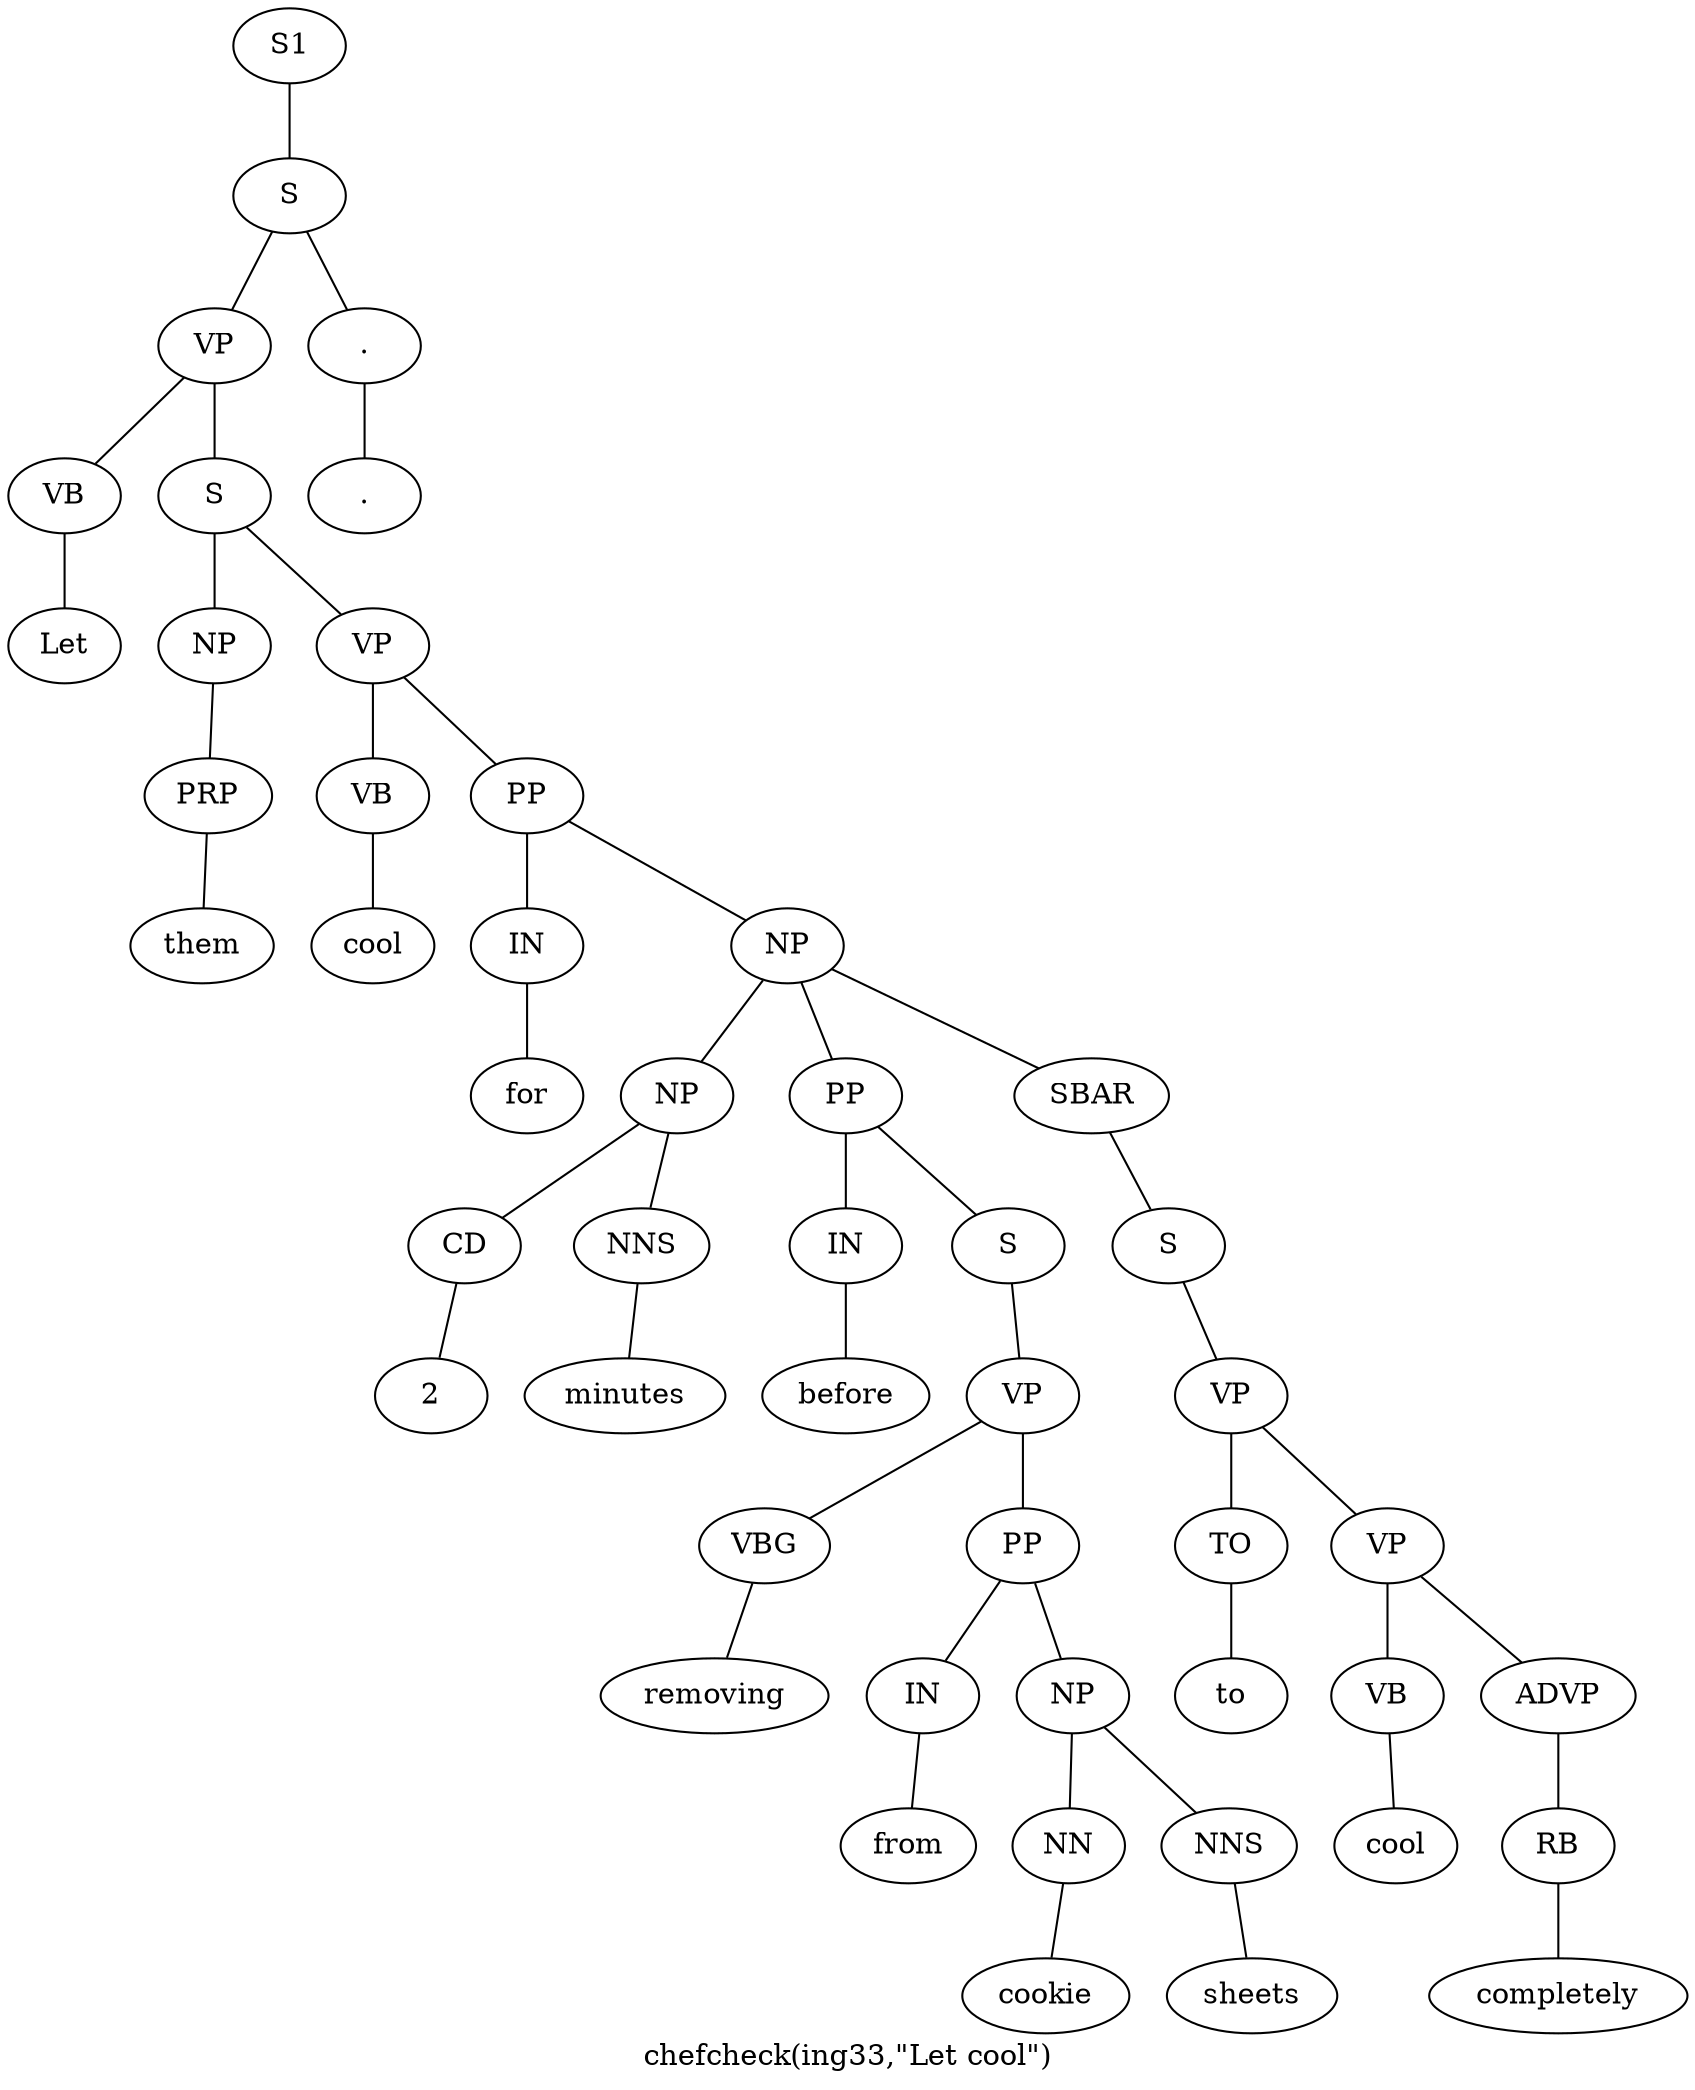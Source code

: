 graph SyntaxGraph {
	label = "chefcheck(ing33,\"Let cool\")";
	Node0 [label="S1"];
	Node1 [label="S"];
	Node2 [label="VP"];
	Node3 [label="VB"];
	Node4 [label="Let"];
	Node5 [label="S"];
	Node6 [label="NP"];
	Node7 [label="PRP"];
	Node8 [label="them"];
	Node9 [label="VP"];
	Node10 [label="VB"];
	Node11 [label="cool"];
	Node12 [label="PP"];
	Node13 [label="IN"];
	Node14 [label="for"];
	Node15 [label="NP"];
	Node16 [label="NP"];
	Node17 [label="CD"];
	Node18 [label="2"];
	Node19 [label="NNS"];
	Node20 [label="minutes"];
	Node21 [label="PP"];
	Node22 [label="IN"];
	Node23 [label="before"];
	Node24 [label="S"];
	Node25 [label="VP"];
	Node26 [label="VBG"];
	Node27 [label="removing"];
	Node28 [label="PP"];
	Node29 [label="IN"];
	Node30 [label="from"];
	Node31 [label="NP"];
	Node32 [label="NN"];
	Node33 [label="cookie"];
	Node34 [label="NNS"];
	Node35 [label="sheets"];
	Node36 [label="SBAR"];
	Node37 [label="S"];
	Node38 [label="VP"];
	Node39 [label="TO"];
	Node40 [label="to"];
	Node41 [label="VP"];
	Node42 [label="VB"];
	Node43 [label="cool"];
	Node44 [label="ADVP"];
	Node45 [label="RB"];
	Node46 [label="completely"];
	Node47 [label="."];
	Node48 [label="."];

	Node0 -- Node1;
	Node1 -- Node2;
	Node1 -- Node47;
	Node2 -- Node3;
	Node2 -- Node5;
	Node3 -- Node4;
	Node5 -- Node6;
	Node5 -- Node9;
	Node6 -- Node7;
	Node7 -- Node8;
	Node9 -- Node10;
	Node9 -- Node12;
	Node10 -- Node11;
	Node12 -- Node13;
	Node12 -- Node15;
	Node13 -- Node14;
	Node15 -- Node16;
	Node15 -- Node21;
	Node15 -- Node36;
	Node16 -- Node17;
	Node16 -- Node19;
	Node17 -- Node18;
	Node19 -- Node20;
	Node21 -- Node22;
	Node21 -- Node24;
	Node22 -- Node23;
	Node24 -- Node25;
	Node25 -- Node26;
	Node25 -- Node28;
	Node26 -- Node27;
	Node28 -- Node29;
	Node28 -- Node31;
	Node29 -- Node30;
	Node31 -- Node32;
	Node31 -- Node34;
	Node32 -- Node33;
	Node34 -- Node35;
	Node36 -- Node37;
	Node37 -- Node38;
	Node38 -- Node39;
	Node38 -- Node41;
	Node39 -- Node40;
	Node41 -- Node42;
	Node41 -- Node44;
	Node42 -- Node43;
	Node44 -- Node45;
	Node45 -- Node46;
	Node47 -- Node48;
}